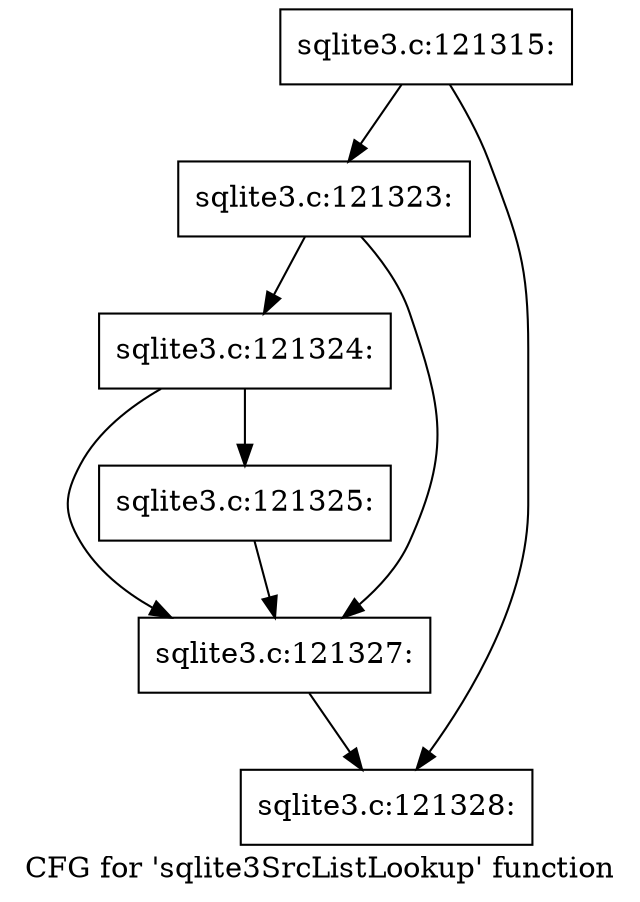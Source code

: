 digraph "CFG for 'sqlite3SrcListLookup' function" {
	label="CFG for 'sqlite3SrcListLookup' function";

	Node0x55c0f9138b60 [shape=record,label="{sqlite3.c:121315:}"];
	Node0x55c0f9138b60 -> Node0x55c0f918f000;
	Node0x55c0f9138b60 -> Node0x55c0f918f050;
	Node0x55c0f918f000 [shape=record,label="{sqlite3.c:121323:}"];
	Node0x55c0f918f000 -> Node0x55c0f918f780;
	Node0x55c0f918f000 -> Node0x55c0f918f730;
	Node0x55c0f918f780 [shape=record,label="{sqlite3.c:121324:}"];
	Node0x55c0f918f780 -> Node0x55c0f918f6e0;
	Node0x55c0f918f780 -> Node0x55c0f918f730;
	Node0x55c0f918f6e0 [shape=record,label="{sqlite3.c:121325:}"];
	Node0x55c0f918f6e0 -> Node0x55c0f918f730;
	Node0x55c0f918f730 [shape=record,label="{sqlite3.c:121327:}"];
	Node0x55c0f918f730 -> Node0x55c0f918f050;
	Node0x55c0f918f050 [shape=record,label="{sqlite3.c:121328:}"];
}
